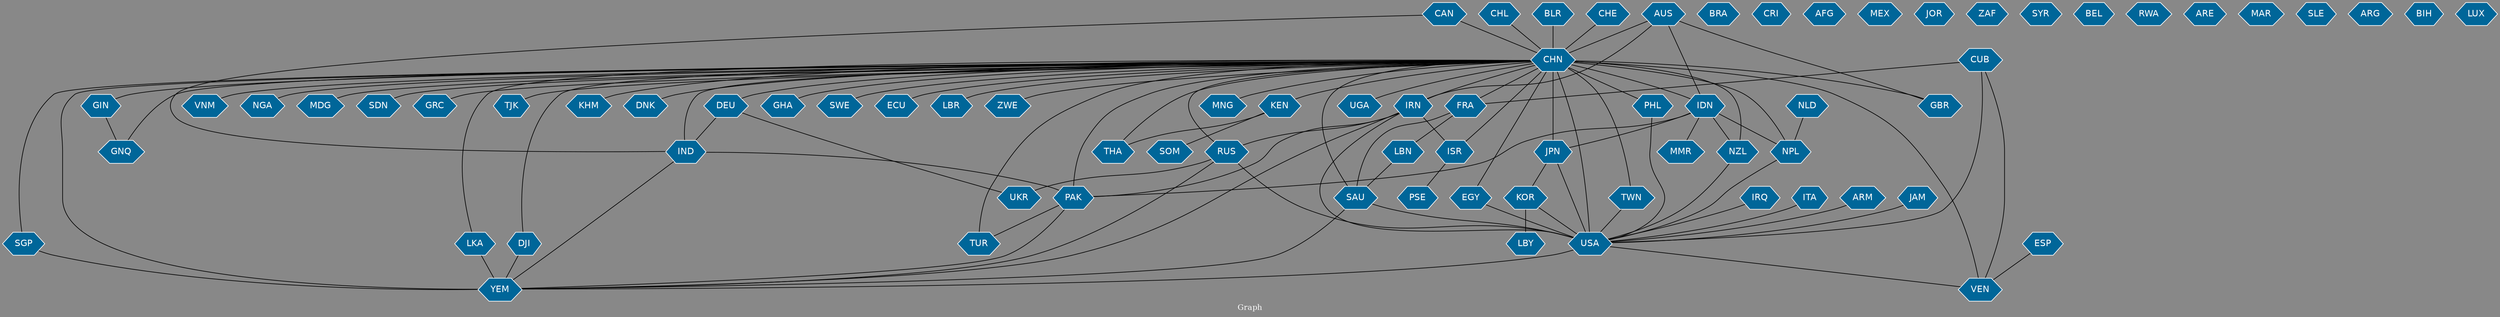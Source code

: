 // Countries together in item graph
graph {
	graph [bgcolor="#888888" fontcolor=white fontsize=12 label="Graph" outputorder=edgesfirst overlap=prism]
	node [color=white fillcolor="#006699" fontcolor=white fontname=Helvetica shape=hexagon style=filled]
	edge [arrowhead=open color=black fontcolor=white fontname=Courier fontsize=12]
		PAK [label=PAK]
		CHN [label=CHN]
		MNG [label=MNG]
		TUR [label=TUR]
		IDN [label=IDN]
		NPL [label=NPL]
		GIN [label=GIN]
		GNQ [label=GNQ]
		YEM [label=YEM]
		USA [label=USA]
		IRN [label=IRN]
		MMR [label=MMR]
		IRQ [label=IRQ]
		JPN [label=JPN]
		GBR [label=GBR]
		ITA [label=ITA]
		FRA [label=FRA]
		RUS [label=RUS]
		UGA [label=UGA]
		PHL [label=PHL]
		CUB [label=CUB]
		IND [label=IND]
		BRA [label=BRA]
		SAU [label=SAU]
		CRI [label=CRI]
		AFG [label=AFG]
		KEN [label=KEN]
		THA [label=THA]
		UKR [label=UKR]
		VNM [label=VNM]
		NZL [label=NZL]
		CHL [label=CHL]
		AUS [label=AUS]
		CAN [label=CAN]
		NGA [label=NGA]
		NLD [label=NLD]
		ARM [label=ARM]
		MDG [label=MDG]
		KOR [label=KOR]
		MEX [label=MEX]
		SDN [label=SDN]
		JOR [label=JOR]
		GRC [label=GRC]
		DEU [label=DEU]
		SGP [label=SGP]
		LBY [label=LBY]
		PSE [label=PSE]
		ZAF [label=ZAF]
		TJK [label=TJK]
		EGY [label=EGY]
		SYR [label=SYR]
		SOM [label=SOM]
		KHM [label=KHM]
		DNK [label=DNK]
		BLR [label=BLR]
		CHE [label=CHE]
		VEN [label=VEN]
		BEL [label=BEL]
		LKA [label=LKA]
		RWA [label=RWA]
		ARE [label=ARE]
		MAR [label=MAR]
		TWN [label=TWN]
		SLE [label=SLE]
		ISR [label=ISR]
		GHA [label=GHA]
		LBN [label=LBN]
		SWE [label=SWE]
		ECU [label=ECU]
		ARG [label=ARG]
		LBR [label=LBR]
		ESP [label=ESP]
		ZWE [label=ZWE]
		BIH [label=BIH]
		JAM [label=JAM]
		LUX [label=LUX]
		DJI [label=DJI]
			CHN -- NPL [weight=25]
			SAU -- YEM [weight=5]
			CHN -- TUR [weight=2]
			CHN -- SAU [weight=1]
			CHN -- TWN [weight=1]
			ISR -- PSE [weight=1]
			CHN -- DNK [weight=1]
			PHL -- USA [weight=1]
			CHN -- DEU [weight=1]
			CHN -- ZWE [weight=1]
			IRN -- ISR [weight=2]
			CHN -- ISR [weight=1]
			CAN -- IND [weight=1]
			USA -- YEM [weight=1]
			CHN -- UGA [weight=1]
			CHN -- GIN [weight=1]
			IDN -- PAK [weight=7]
			CHN -- SDN [weight=1]
			PAK -- YEM [weight=1]
			CHN -- GRC [weight=1]
			JPN -- USA [weight=20]
			KOR -- USA [weight=1]
			CHN -- USA [weight=33]
			CHN -- GBR [weight=2]
			CHN -- EGY [weight=2]
			KEN -- THA [weight=1]
			CHN -- IDN [weight=21]
			DEU -- IND [weight=1]
			CHN -- IND [weight=1]
			CHN -- SWE [weight=1]
			CHN -- GHA [weight=2]
			CHN -- GNQ [weight=1]
			IDN -- JPN [weight=2]
			CAN -- CHN [weight=2]
			EGY -- USA [weight=3]
			CHL -- CHN [weight=1]
			FRA -- SAU [weight=1]
			CHN -- JPN [weight=15]
			CHN -- VEN [weight=1]
			KOR -- LBY [weight=1]
			BLR -- CHN [weight=2]
			CHN -- FRA [weight=3]
			KEN -- SOM [weight=1]
			IRN -- YEM [weight=1]
			AUS -- GBR [weight=1]
			IRN -- RUS [weight=1]
			JAM -- USA [weight=1]
			CHN -- THA [weight=4]
			IND -- PAK [weight=2]
			CHN -- KEN [weight=3]
			CHN -- LKA [weight=2]
			CHN -- KHM [weight=1]
			CHN -- NZL [weight=2]
			ESP -- VEN [weight=1]
			TWN -- USA [weight=3]
			CHN -- MDG [weight=1]
			CHN -- SGP [weight=1]
			NZL -- USA [weight=2]
			CHN -- MNG [weight=2]
			CHN -- PHL [weight=3]
			RUS -- UKR [weight=2]
			ITA -- USA [weight=1]
			IDN -- MMR [weight=1]
			IRN -- USA [weight=5]
			LKA -- YEM [weight=2]
			CHN -- NGA [weight=1]
			FRA -- LBN [weight=1]
			NLD -- NPL [weight=1]
			DJI -- YEM [weight=3]
			CHE -- CHN [weight=1]
			CUB -- VEN [weight=1]
			AUS -- IRN [weight=1]
			DEU -- UKR [weight=1]
			CUB -- FRA [weight=1]
			IDN -- NPL [weight=2]
			CHN -- LBR [weight=1]
			GIN -- GNQ [weight=1]
			IRQ -- USA [weight=1]
			CHN -- IRN [weight=2]
			CHN -- TJK [weight=1]
			IDN -- NZL [weight=1]
			AUS -- IDN [weight=1]
			JPN -- KOR [weight=1]
			ARM -- USA [weight=1]
			CHN -- RUS [weight=9]
			CHN -- ECU [weight=1]
			RUS -- USA [weight=1]
			CHN -- DJI [weight=2]
			IND -- YEM [weight=2]
			USA -- VEN [weight=1]
			SGP -- YEM [weight=1]
			CUB -- USA [weight=8]
			LBN -- SAU [weight=1]
			CHN -- VNM [weight=2]
			RUS -- YEM [weight=1]
			IRN -- PAK [weight=1]
			CHN -- YEM [weight=11]
			AUS -- CHN [weight=3]
			PAK -- TUR [weight=1]
			CHN -- PAK [weight=32]
			NPL -- USA [weight=2]
			SAU -- USA [weight=1]
}